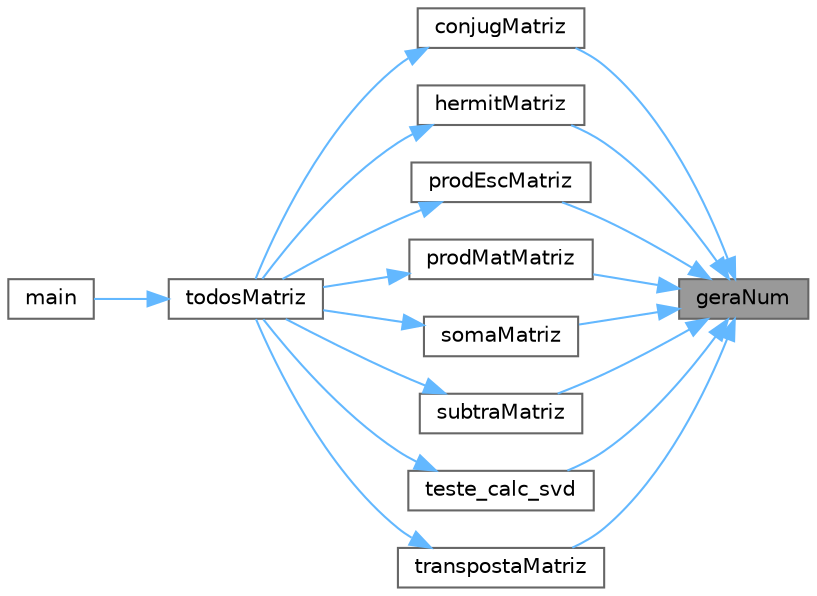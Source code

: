 digraph "geraNum"
{
 // LATEX_PDF_SIZE
  bgcolor="transparent";
  edge [fontname=Helvetica,fontsize=10,labelfontname=Helvetica,labelfontsize=10];
  node [fontname=Helvetica,fontsize=10,shape=box,height=0.2,width=0.4];
  rankdir="RL";
  Node1 [id="Node000001",label="geraNum",height=0.2,width=0.4,color="gray40", fillcolor="grey60", style="filled", fontcolor="black",tooltip=" "];
  Node1 -> Node2 [id="edge1_Node000001_Node000002",dir="back",color="steelblue1",style="solid",tooltip=" "];
  Node2 [id="Node000002",label="conjugMatriz",height=0.2,width=0.4,color="grey40", fillcolor="white", style="filled",URL="$matrizes_8c.html#abbe9e9a28a7a9badf1dfbe3e45106079",tooltip=" "];
  Node2 -> Node3 [id="edge2_Node000002_Node000003",dir="back",color="steelblue1",style="solid",tooltip=" "];
  Node3 [id="Node000003",label="todosMatriz",height=0.2,width=0.4,color="grey40", fillcolor="white", style="filled",URL="$matrizes_8c.html#a3715ef11e552343d910a10a499c10982",tooltip=" "];
  Node3 -> Node4 [id="edge3_Node000003_Node000004",dir="back",color="steelblue1",style="solid",tooltip=" "];
  Node4 [id="Node000004",label="main",height=0.2,width=0.4,color="grey40", fillcolor="white", style="filled",URL="$main_8c.html#ae66f6b31b5ad750f1fe042a706a4e3d4",tooltip=" "];
  Node1 -> Node5 [id="edge4_Node000001_Node000005",dir="back",color="steelblue1",style="solid",tooltip=" "];
  Node5 [id="Node000005",label="hermitMatriz",height=0.2,width=0.4,color="grey40", fillcolor="white", style="filled",URL="$matrizes_8c.html#a429157a7c2328638fa85930f74e97005",tooltip=" "];
  Node5 -> Node3 [id="edge5_Node000005_Node000003",dir="back",color="steelblue1",style="solid",tooltip=" "];
  Node1 -> Node6 [id="edge6_Node000001_Node000006",dir="back",color="steelblue1",style="solid",tooltip=" "];
  Node6 [id="Node000006",label="prodEscMatriz",height=0.2,width=0.4,color="grey40", fillcolor="white", style="filled",URL="$matrizes_8c.html#a4801e8768419be3971d4c1b9037e14cc",tooltip=" "];
  Node6 -> Node3 [id="edge7_Node000006_Node000003",dir="back",color="steelblue1",style="solid",tooltip=" "];
  Node1 -> Node7 [id="edge8_Node000001_Node000007",dir="back",color="steelblue1",style="solid",tooltip=" "];
  Node7 [id="Node000007",label="prodMatMatriz",height=0.2,width=0.4,color="grey40", fillcolor="white", style="filled",URL="$matrizes_8c.html#a318bb2ecc463d5374912da8625068da5",tooltip=" "];
  Node7 -> Node3 [id="edge9_Node000007_Node000003",dir="back",color="steelblue1",style="solid",tooltip=" "];
  Node1 -> Node8 [id="edge10_Node000001_Node000008",dir="back",color="steelblue1",style="solid",tooltip=" "];
  Node8 [id="Node000008",label="somaMatriz",height=0.2,width=0.4,color="grey40", fillcolor="white", style="filled",URL="$matrizes_8c.html#a1eaa392087c545f0d2e0287feaac4798",tooltip=" "];
  Node8 -> Node3 [id="edge11_Node000008_Node000003",dir="back",color="steelblue1",style="solid",tooltip=" "];
  Node1 -> Node9 [id="edge12_Node000001_Node000009",dir="back",color="steelblue1",style="solid",tooltip=" "];
  Node9 [id="Node000009",label="subtraMatriz",height=0.2,width=0.4,color="grey40", fillcolor="white", style="filled",URL="$matrizes_8c.html#a084a5f0693f338554ce826aa5a2dd30a",tooltip=" "];
  Node9 -> Node3 [id="edge13_Node000009_Node000003",dir="back",color="steelblue1",style="solid",tooltip=" "];
  Node1 -> Node10 [id="edge14_Node000001_Node000010",dir="back",color="steelblue1",style="solid",tooltip=" "];
  Node10 [id="Node000010",label="teste_calc_svd",height=0.2,width=0.4,color="grey40", fillcolor="white", style="filled",URL="$matrizes_8c.html#ae220ed44122cad3aa4637358f423bb93",tooltip=" "];
  Node10 -> Node3 [id="edge15_Node000010_Node000003",dir="back",color="steelblue1",style="solid",tooltip=" "];
  Node1 -> Node11 [id="edge16_Node000001_Node000011",dir="back",color="steelblue1",style="solid",tooltip=" "];
  Node11 [id="Node000011",label="transpostaMatriz",height=0.2,width=0.4,color="grey40", fillcolor="white", style="filled",URL="$matrizes_8c.html#a834ad3f00029aeeb766351601f6aea7c",tooltip=" "];
  Node11 -> Node3 [id="edge17_Node000011_Node000003",dir="back",color="steelblue1",style="solid",tooltip=" "];
}
